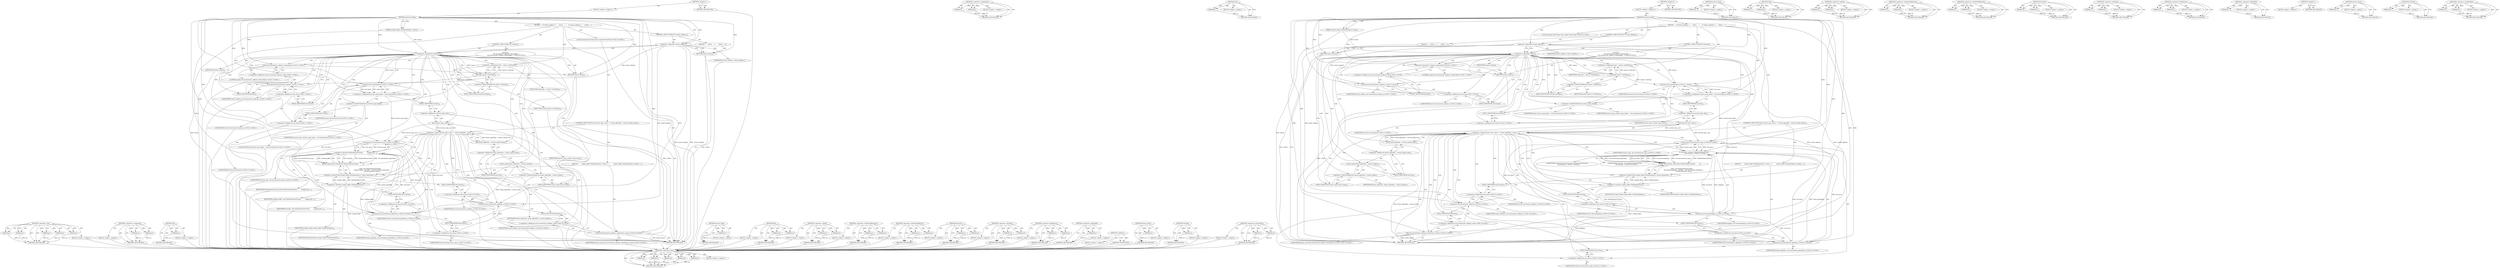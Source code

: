 digraph "&lt;operator&gt;.greaterThan" {
vulnerable_180 [label=<(METHOD,&lt;operator&gt;.new)>];
vulnerable_181 [label=<(PARAM,p1)>];
vulnerable_182 [label=<(PARAM,p2)>];
vulnerable_183 [label=<(PARAM,p3)>];
vulnerable_184 [label=<(PARAM,p4)>];
vulnerable_185 [label=<(PARAM,p5)>];
vulnerable_186 [label=<(BLOCK,&lt;empty&gt;,&lt;empty&gt;)>];
vulnerable_187 [label=<(METHOD_RETURN,ANY)>];
vulnerable_134 [label=<(METHOD,&lt;operator&gt;.assignment)>];
vulnerable_135 [label=<(PARAM,p1)>];
vulnerable_136 [label=<(PARAM,p2)>];
vulnerable_137 [label=<(BLOCK,&lt;empty&gt;,&lt;empty&gt;)>];
vulnerable_138 [label=<(METHOD_RETURN,ANY)>];
vulnerable_158 [label=<(METHOD,size)>];
vulnerable_159 [label=<(PARAM,p1)>];
vulnerable_160 [label=<(BLOCK,&lt;empty&gt;,&lt;empty&gt;)>];
vulnerable_161 [label=<(METHOD_RETURN,ANY)>];
vulnerable_6 [label=<(METHOD,&lt;global&gt;)<SUB>1</SUB>>];
vulnerable_7 [label=<(BLOCK,&lt;empty&gt;,&lt;empty&gt;)<SUB>1</SUB>>];
vulnerable_8 [label=<(METHOD,SensorCreated)<SUB>1</SUB>>];
vulnerable_9 [label=<(PARAM,scoped_refptr&lt;PlatformSensor&gt; sensor)<SUB>1</SUB>>];
vulnerable_10 [label=<(BLOCK,{
    if (!result_callback_) {
      return;
  ...,{
    if (!result_callback_) {
      return;
  ...)<SUB>1</SUB>>];
vulnerable_11 [label=<(CONTROL_STRUCTURE,IF,if (!result_callback_))<SUB>2</SUB>>];
vulnerable_12 [label=<(&lt;operator&gt;.logicalNot,!result_callback_)<SUB>2</SUB>>];
vulnerable_13 [label=<(IDENTIFIER,result_callback_,!result_callback_)<SUB>2</SUB>>];
vulnerable_14 [label=<(BLOCK,{
      return;
    },{
      return;
    })<SUB>2</SUB>>];
vulnerable_15 [label=<(RETURN,return;,return;)<SUB>3</SUB>>];
vulnerable_16 [label=<(CONTROL_STRUCTURE,IF,if (!sensor))<SUB>6</SUB>>];
vulnerable_17 [label=<(&lt;operator&gt;.logicalNot,!sensor)<SUB>6</SUB>>];
vulnerable_18 [label=<(IDENTIFIER,sensor,!sensor)<SUB>6</SUB>>];
vulnerable_19 [label="<(BLOCK,{
      std::move(result_callback_).Run(nullptr...,{
      std::move(result_callback_).Run(nullptr...)<SUB>6</SUB>>"];
vulnerable_20 [label="<(Run,std::move(result_callback_).Run(nullptr))<SUB>7</SUB>>"];
vulnerable_21 [label="<(&lt;operator&gt;.fieldAccess,std::move(result_callback_).Run)<SUB>7</SUB>>"];
vulnerable_22 [label="<(std.move,std::move(result_callback_))<SUB>7</SUB>>"];
vulnerable_23 [label="<(&lt;operator&gt;.fieldAccess,std::move)<SUB>7</SUB>>"];
vulnerable_24 [label="<(IDENTIFIER,std,std::move(result_callback_))<SUB>7</SUB>>"];
vulnerable_25 [label=<(FIELD_IDENTIFIER,move,move)<SUB>7</SUB>>];
vulnerable_26 [label="<(IDENTIFIER,result_callback_,std::move(result_callback_))<SUB>7</SUB>>"];
vulnerable_27 [label=<(FIELD_IDENTIFIER,Run,Run)<SUB>7</SUB>>];
vulnerable_28 [label="<(LITERAL,nullptr,std::move(result_callback_).Run(nullptr))<SUB>7</SUB>>"];
vulnerable_29 [label=<(RETURN,return;,return;)<SUB>8</SUB>>];
vulnerable_30 [label="<(LOCAL,mojom.SensorType type: mojom.SensorType)<SUB>10</SUB>>"];
vulnerable_31 [label=<(&lt;operator&gt;.assignment,type = sensor-&gt;GetType())<SUB>10</SUB>>];
vulnerable_32 [label=<(IDENTIFIER,type,type = sensor-&gt;GetType())<SUB>10</SUB>>];
vulnerable_33 [label=<(GetType,sensor-&gt;GetType())<SUB>10</SUB>>];
vulnerable_34 [label=<(&lt;operator&gt;.indirectFieldAccess,sensor-&gt;GetType)<SUB>10</SUB>>];
vulnerable_35 [label=<(IDENTIFIER,sensor,sensor-&gt;GetType())<SUB>10</SUB>>];
vulnerable_36 [label=<(FIELD_IDENTIFIER,GetType,GetType)<SUB>10</SUB>>];
vulnerable_37 [label="<(&lt;operator&gt;.assignment,sources_map_[type] = std::move(sensor))<SUB>11</SUB>>"];
vulnerable_38 [label=<(&lt;operator&gt;.indirectIndexAccess,sources_map_[type])<SUB>11</SUB>>];
vulnerable_39 [label="<(IDENTIFIER,sources_map_,sources_map_[type] = std::move(sensor))<SUB>11</SUB>>"];
vulnerable_40 [label="<(IDENTIFIER,type,sources_map_[type] = std::move(sensor))<SUB>11</SUB>>"];
vulnerable_41 [label="<(std.move,std::move(sensor))<SUB>11</SUB>>"];
vulnerable_42 [label="<(&lt;operator&gt;.fieldAccess,std::move)<SUB>11</SUB>>"];
vulnerable_43 [label="<(IDENTIFIER,std,std::move(sensor))<SUB>11</SUB>>"];
vulnerable_44 [label=<(FIELD_IDENTIFIER,move,move)<SUB>11</SUB>>];
vulnerable_45 [label="<(IDENTIFIER,sensor,std::move(sensor))<SUB>11</SUB>>"];
vulnerable_46 [label=<(CONTROL_STRUCTURE,IF,if (sources_map_.size() == fusion_algorithm_-&gt;source_types().size()))<SUB>12</SUB>>];
vulnerable_47 [label=<(&lt;operator&gt;.equals,sources_map_.size() == fusion_algorithm_-&gt;sourc...)<SUB>12</SUB>>];
vulnerable_48 [label=<(size,sources_map_.size())<SUB>12</SUB>>];
vulnerable_49 [label=<(&lt;operator&gt;.fieldAccess,sources_map_.size)<SUB>12</SUB>>];
vulnerable_50 [label=<(IDENTIFIER,sources_map_,sources_map_.size())<SUB>12</SUB>>];
vulnerable_51 [label=<(FIELD_IDENTIFIER,size,size)<SUB>12</SUB>>];
vulnerable_52 [label=<(size,fusion_algorithm_-&gt;source_types().size())<SUB>12</SUB>>];
vulnerable_53 [label=<(&lt;operator&gt;.fieldAccess,fusion_algorithm_-&gt;source_types().size)<SUB>12</SUB>>];
vulnerable_54 [label=<(source_types,fusion_algorithm_-&gt;source_types())<SUB>12</SUB>>];
vulnerable_55 [label=<(&lt;operator&gt;.indirectFieldAccess,fusion_algorithm_-&gt;source_types)<SUB>12</SUB>>];
vulnerable_56 [label=<(IDENTIFIER,fusion_algorithm_,fusion_algorithm_-&gt;source_types())<SUB>12</SUB>>];
vulnerable_57 [label=<(FIELD_IDENTIFIER,source_types,source_types)<SUB>12</SUB>>];
vulnerable_58 [label=<(FIELD_IDENTIFIER,size,size)<SUB>12</SUB>>];
vulnerable_59 [label=<(BLOCK,{
       scoped_refptr&lt;PlatformSensor&gt; fusion_s...,{
       scoped_refptr&lt;PlatformSensor&gt; fusion_s...)<SUB>12</SUB>>];
vulnerable_60 [label=<(&lt;operator&gt;.greaterThan,scoped_refptr&lt;PlatformSensor&gt; fusion_sensor(new...)<SUB>13</SUB>>];
vulnerable_61 [label=<(&lt;operator&gt;.lessThan,scoped_refptr&lt;PlatformSensor)<SUB>13</SUB>>];
vulnerable_62 [label=<(IDENTIFIER,scoped_refptr,scoped_refptr&lt;PlatformSensor)<SUB>13</SUB>>];
vulnerable_63 [label=<(IDENTIFIER,PlatformSensor,scoped_refptr&lt;PlatformSensor)<SUB>13</SUB>>];
vulnerable_64 [label=<(fusion_sensor,fusion_sensor(new PlatformSensorFusion(
       ...)<SUB>13</SUB>>];
vulnerable_65 [label="<(&lt;operator&gt;.new,new PlatformSensorFusion(
          std::move(m...)<SUB>13</SUB>>"];
vulnerable_66 [label="<(IDENTIFIER,PlatformSensorFusion,new PlatformSensorFusion(
          std::move(m...)<SUB>13</SUB>>"];
vulnerable_67 [label="<(std.move,std::move(mapping_))<SUB>14</SUB>>"];
vulnerable_68 [label="<(&lt;operator&gt;.fieldAccess,std::move)<SUB>14</SUB>>"];
vulnerable_69 [label="<(IDENTIFIER,std,std::move(mapping_))<SUB>14</SUB>>"];
vulnerable_70 [label=<(FIELD_IDENTIFIER,move,move)<SUB>14</SUB>>];
vulnerable_71 [label="<(IDENTIFIER,mapping_,std::move(mapping_))<SUB>14</SUB>>"];
vulnerable_72 [label="<(IDENTIFIER,provider_,new PlatformSensorFusion(
          std::move(m...)<SUB>14</SUB>>"];
vulnerable_73 [label="<(std.move,std::move(fusion_algorithm_))<SUB>14</SUB>>"];
vulnerable_74 [label="<(&lt;operator&gt;.fieldAccess,std::move)<SUB>14</SUB>>"];
vulnerable_75 [label="<(IDENTIFIER,std,std::move(fusion_algorithm_))<SUB>14</SUB>>"];
vulnerable_76 [label=<(FIELD_IDENTIFIER,move,move)<SUB>14</SUB>>];
vulnerable_77 [label="<(IDENTIFIER,fusion_algorithm_,std::move(fusion_algorithm_))<SUB>14</SUB>>"];
vulnerable_78 [label="<(std.move,std::move(sources_map_))<SUB>15</SUB>>"];
vulnerable_79 [label="<(&lt;operator&gt;.fieldAccess,std::move)<SUB>15</SUB>>"];
vulnerable_80 [label="<(IDENTIFIER,std,std::move(sources_map_))<SUB>15</SUB>>"];
vulnerable_81 [label=<(FIELD_IDENTIFIER,move,move)<SUB>15</SUB>>];
vulnerable_82 [label="<(IDENTIFIER,sources_map_,std::move(sources_map_))<SUB>15</SUB>>"];
vulnerable_83 [label="<(Run,std::move(result_callback_).Run(fusion_sensor))<SUB>16</SUB>>"];
vulnerable_84 [label="<(&lt;operator&gt;.fieldAccess,std::move(result_callback_).Run)<SUB>16</SUB>>"];
vulnerable_85 [label="<(std.move,std::move(result_callback_))<SUB>16</SUB>>"];
vulnerable_86 [label="<(&lt;operator&gt;.fieldAccess,std::move)<SUB>16</SUB>>"];
vulnerable_87 [label="<(IDENTIFIER,std,std::move(result_callback_))<SUB>16</SUB>>"];
vulnerable_88 [label=<(FIELD_IDENTIFIER,move,move)<SUB>16</SUB>>];
vulnerable_89 [label="<(IDENTIFIER,result_callback_,std::move(result_callback_))<SUB>16</SUB>>"];
vulnerable_90 [label=<(FIELD_IDENTIFIER,Run,Run)<SUB>16</SUB>>];
vulnerable_91 [label="<(IDENTIFIER,fusion_sensor,std::move(result_callback_).Run(fusion_sensor))<SUB>16</SUB>>"];
vulnerable_92 [label=<(METHOD_RETURN,void)<SUB>1</SUB>>];
vulnerable_94 [label=<(METHOD_RETURN,ANY)<SUB>1</SUB>>];
vulnerable_162 [label=<(METHOD,source_types)>];
vulnerable_163 [label=<(PARAM,p1)>];
vulnerable_164 [label=<(BLOCK,&lt;empty&gt;,&lt;empty&gt;)>];
vulnerable_165 [label=<(METHOD_RETURN,ANY)>];
vulnerable_119 [label=<(METHOD,Run)>];
vulnerable_120 [label=<(PARAM,p1)>];
vulnerable_121 [label=<(PARAM,p2)>];
vulnerable_122 [label=<(BLOCK,&lt;empty&gt;,&lt;empty&gt;)>];
vulnerable_123 [label=<(METHOD_RETURN,ANY)>];
vulnerable_153 [label=<(METHOD,&lt;operator&gt;.equals)>];
vulnerable_154 [label=<(PARAM,p1)>];
vulnerable_155 [label=<(PARAM,p2)>];
vulnerable_156 [label=<(BLOCK,&lt;empty&gt;,&lt;empty&gt;)>];
vulnerable_157 [label=<(METHOD_RETURN,ANY)>];
vulnerable_148 [label=<(METHOD,&lt;operator&gt;.indirectIndexAccess)>];
vulnerable_149 [label=<(PARAM,p1)>];
vulnerable_150 [label=<(PARAM,p2)>];
vulnerable_151 [label=<(BLOCK,&lt;empty&gt;,&lt;empty&gt;)>];
vulnerable_152 [label=<(METHOD_RETURN,ANY)>];
vulnerable_143 [label=<(METHOD,&lt;operator&gt;.indirectFieldAccess)>];
vulnerable_144 [label=<(PARAM,p1)>];
vulnerable_145 [label=<(PARAM,p2)>];
vulnerable_146 [label=<(BLOCK,&lt;empty&gt;,&lt;empty&gt;)>];
vulnerable_147 [label=<(METHOD_RETURN,ANY)>];
vulnerable_129 [label=<(METHOD,std.move)>];
vulnerable_130 [label=<(PARAM,p1)>];
vulnerable_131 [label=<(PARAM,p2)>];
vulnerable_132 [label=<(BLOCK,&lt;empty&gt;,&lt;empty&gt;)>];
vulnerable_133 [label=<(METHOD_RETURN,ANY)>];
vulnerable_171 [label=<(METHOD,&lt;operator&gt;.lessThan)>];
vulnerable_172 [label=<(PARAM,p1)>];
vulnerable_173 [label=<(PARAM,p2)>];
vulnerable_174 [label=<(BLOCK,&lt;empty&gt;,&lt;empty&gt;)>];
vulnerable_175 [label=<(METHOD_RETURN,ANY)>];
vulnerable_124 [label=<(METHOD,&lt;operator&gt;.fieldAccess)>];
vulnerable_125 [label=<(PARAM,p1)>];
vulnerable_126 [label=<(PARAM,p2)>];
vulnerable_127 [label=<(BLOCK,&lt;empty&gt;,&lt;empty&gt;)>];
vulnerable_128 [label=<(METHOD_RETURN,ANY)>];
vulnerable_115 [label=<(METHOD,&lt;operator&gt;.logicalNot)>];
vulnerable_116 [label=<(PARAM,p1)>];
vulnerable_117 [label=<(BLOCK,&lt;empty&gt;,&lt;empty&gt;)>];
vulnerable_118 [label=<(METHOD_RETURN,ANY)>];
vulnerable_109 [label=<(METHOD,&lt;global&gt;)<SUB>1</SUB>>];
vulnerable_110 [label=<(BLOCK,&lt;empty&gt;,&lt;empty&gt;)>];
vulnerable_111 [label=<(METHOD_RETURN,ANY)>];
vulnerable_176 [label=<(METHOD,fusion_sensor)>];
vulnerable_177 [label=<(PARAM,p1)>];
vulnerable_178 [label=<(BLOCK,&lt;empty&gt;,&lt;empty&gt;)>];
vulnerable_179 [label=<(METHOD_RETURN,ANY)>];
vulnerable_139 [label=<(METHOD,GetType)>];
vulnerable_140 [label=<(PARAM,p1)>];
vulnerable_141 [label=<(BLOCK,&lt;empty&gt;,&lt;empty&gt;)>];
vulnerable_142 [label=<(METHOD_RETURN,ANY)>];
vulnerable_166 [label=<(METHOD,&lt;operator&gt;.greaterThan)>];
vulnerable_167 [label=<(PARAM,p1)>];
vulnerable_168 [label=<(PARAM,p2)>];
vulnerable_169 [label=<(BLOCK,&lt;empty&gt;,&lt;empty&gt;)>];
vulnerable_170 [label=<(METHOD_RETURN,ANY)>];
fixed_176 [label=<(METHOD,&lt;operator&gt;.new)>];
fixed_177 [label=<(PARAM,p1)>];
fixed_178 [label=<(PARAM,p2)>];
fixed_179 [label=<(PARAM,p3)>];
fixed_180 [label=<(PARAM,p4)>];
fixed_181 [label=<(PARAM,p5)>];
fixed_182 [label=<(BLOCK,&lt;empty&gt;,&lt;empty&gt;)>];
fixed_183 [label=<(METHOD_RETURN,ANY)>];
fixed_130 [label=<(METHOD,&lt;operator&gt;.assignment)>];
fixed_131 [label=<(PARAM,p1)>];
fixed_132 [label=<(PARAM,p2)>];
fixed_133 [label=<(BLOCK,&lt;empty&gt;,&lt;empty&gt;)>];
fixed_134 [label=<(METHOD_RETURN,ANY)>];
fixed_154 [label=<(METHOD,size)>];
fixed_155 [label=<(PARAM,p1)>];
fixed_156 [label=<(BLOCK,&lt;empty&gt;,&lt;empty&gt;)>];
fixed_157 [label=<(METHOD_RETURN,ANY)>];
fixed_6 [label=<(METHOD,&lt;global&gt;)<SUB>1</SUB>>];
fixed_7 [label=<(BLOCK,&lt;empty&gt;,&lt;empty&gt;)<SUB>1</SUB>>];
fixed_8 [label=<(METHOD,SensorCreated)<SUB>1</SUB>>];
fixed_9 [label=<(PARAM,scoped_refptr&lt;PlatformSensor&gt; sensor)<SUB>1</SUB>>];
fixed_10 [label=<(BLOCK,{
    if (!result_callback_) {
      return;
  ...,{
    if (!result_callback_) {
      return;
  ...)<SUB>1</SUB>>];
fixed_11 [label=<(CONTROL_STRUCTURE,IF,if (!result_callback_))<SUB>2</SUB>>];
fixed_12 [label=<(&lt;operator&gt;.logicalNot,!result_callback_)<SUB>2</SUB>>];
fixed_13 [label=<(IDENTIFIER,result_callback_,!result_callback_)<SUB>2</SUB>>];
fixed_14 [label=<(BLOCK,{
      return;
    },{
      return;
    })<SUB>2</SUB>>];
fixed_15 [label=<(RETURN,return;,return;)<SUB>3</SUB>>];
fixed_16 [label=<(CONTROL_STRUCTURE,IF,if (!sensor))<SUB>6</SUB>>];
fixed_17 [label=<(&lt;operator&gt;.logicalNot,!sensor)<SUB>6</SUB>>];
fixed_18 [label=<(IDENTIFIER,sensor,!sensor)<SUB>6</SUB>>];
fixed_19 [label="<(BLOCK,{
      std::move(result_callback_).Run(nullptr...,{
      std::move(result_callback_).Run(nullptr...)<SUB>6</SUB>>"];
fixed_20 [label="<(Run,std::move(result_callback_).Run(nullptr))<SUB>7</SUB>>"];
fixed_21 [label="<(&lt;operator&gt;.fieldAccess,std::move(result_callback_).Run)<SUB>7</SUB>>"];
fixed_22 [label="<(std.move,std::move(result_callback_))<SUB>7</SUB>>"];
fixed_23 [label="<(&lt;operator&gt;.fieldAccess,std::move)<SUB>7</SUB>>"];
fixed_24 [label="<(IDENTIFIER,std,std::move(result_callback_))<SUB>7</SUB>>"];
fixed_25 [label=<(FIELD_IDENTIFIER,move,move)<SUB>7</SUB>>];
fixed_26 [label="<(IDENTIFIER,result_callback_,std::move(result_callback_))<SUB>7</SUB>>"];
fixed_27 [label=<(FIELD_IDENTIFIER,Run,Run)<SUB>7</SUB>>];
fixed_28 [label="<(LITERAL,nullptr,std::move(result_callback_).Run(nullptr))<SUB>7</SUB>>"];
fixed_29 [label=<(RETURN,return;,return;)<SUB>8</SUB>>];
fixed_30 [label="<(LOCAL,mojom.SensorType type: mojom.SensorType)<SUB>10</SUB>>"];
fixed_31 [label=<(&lt;operator&gt;.assignment,type = sensor-&gt;GetType())<SUB>10</SUB>>];
fixed_32 [label=<(IDENTIFIER,type,type = sensor-&gt;GetType())<SUB>10</SUB>>];
fixed_33 [label=<(GetType,sensor-&gt;GetType())<SUB>10</SUB>>];
fixed_34 [label=<(&lt;operator&gt;.indirectFieldAccess,sensor-&gt;GetType)<SUB>10</SUB>>];
fixed_35 [label=<(IDENTIFIER,sensor,sensor-&gt;GetType())<SUB>10</SUB>>];
fixed_36 [label=<(FIELD_IDENTIFIER,GetType,GetType)<SUB>10</SUB>>];
fixed_37 [label="<(&lt;operator&gt;.assignment,sources_map_[type] = std::move(sensor))<SUB>11</SUB>>"];
fixed_38 [label=<(&lt;operator&gt;.indirectIndexAccess,sources_map_[type])<SUB>11</SUB>>];
fixed_39 [label="<(IDENTIFIER,sources_map_,sources_map_[type] = std::move(sensor))<SUB>11</SUB>>"];
fixed_40 [label="<(IDENTIFIER,type,sources_map_[type] = std::move(sensor))<SUB>11</SUB>>"];
fixed_41 [label="<(std.move,std::move(sensor))<SUB>11</SUB>>"];
fixed_42 [label="<(&lt;operator&gt;.fieldAccess,std::move)<SUB>11</SUB>>"];
fixed_43 [label="<(IDENTIFIER,std,std::move(sensor))<SUB>11</SUB>>"];
fixed_44 [label=<(FIELD_IDENTIFIER,move,move)<SUB>11</SUB>>];
fixed_45 [label="<(IDENTIFIER,sensor,std::move(sensor))<SUB>11</SUB>>"];
fixed_46 [label=<(CONTROL_STRUCTURE,IF,if (sources_map_.size() == fusion_algorithm_-&gt;source_types().size()))<SUB>12</SUB>>];
fixed_47 [label=<(&lt;operator&gt;.equals,sources_map_.size() == fusion_algorithm_-&gt;sourc...)<SUB>12</SUB>>];
fixed_48 [label=<(size,sources_map_.size())<SUB>12</SUB>>];
fixed_49 [label=<(&lt;operator&gt;.fieldAccess,sources_map_.size)<SUB>12</SUB>>];
fixed_50 [label=<(IDENTIFIER,sources_map_,sources_map_.size())<SUB>12</SUB>>];
fixed_51 [label=<(FIELD_IDENTIFIER,size,size)<SUB>12</SUB>>];
fixed_52 [label=<(size,fusion_algorithm_-&gt;source_types().size())<SUB>12</SUB>>];
fixed_53 [label=<(&lt;operator&gt;.fieldAccess,fusion_algorithm_-&gt;source_types().size)<SUB>12</SUB>>];
fixed_54 [label=<(source_types,fusion_algorithm_-&gt;source_types())<SUB>12</SUB>>];
fixed_55 [label=<(&lt;operator&gt;.indirectFieldAccess,fusion_algorithm_-&gt;source_types)<SUB>12</SUB>>];
fixed_56 [label=<(IDENTIFIER,fusion_algorithm_,fusion_algorithm_-&gt;source_types())<SUB>12</SUB>>];
fixed_57 [label=<(FIELD_IDENTIFIER,source_types,source_types)<SUB>12</SUB>>];
fixed_58 [label=<(FIELD_IDENTIFIER,size,size)<SUB>12</SUB>>];
fixed_59 [label=<(BLOCK,{
       scoped_refptr&lt;PlatformSensor&gt; fusion_s...,{
       scoped_refptr&lt;PlatformSensor&gt; fusion_s...)<SUB>12</SUB>>];
fixed_60 [label=<(&lt;operator&gt;.greaterThan,scoped_refptr&lt;PlatformSensor&gt; fusion_sensor(new...)<SUB>13</SUB>>];
fixed_61 [label=<(&lt;operator&gt;.lessThan,scoped_refptr&lt;PlatformSensor)<SUB>13</SUB>>];
fixed_62 [label=<(IDENTIFIER,scoped_refptr,scoped_refptr&lt;PlatformSensor)<SUB>13</SUB>>];
fixed_63 [label=<(IDENTIFIER,PlatformSensor,scoped_refptr&lt;PlatformSensor)<SUB>13</SUB>>];
fixed_64 [label=<(fusion_sensor,fusion_sensor(new PlatformSensorFusion(
       ...)<SUB>13</SUB>>];
fixed_65 [label=<(&lt;operator&gt;.new,new PlatformSensorFusion(
          reading_buf...)<SUB>13</SUB>>];
fixed_66 [label=<(IDENTIFIER,PlatformSensorFusion,new PlatformSensorFusion(
          reading_buf...)<SUB>13</SUB>>];
fixed_67 [label=<(IDENTIFIER,reading_buffer_,new PlatformSensorFusion(
          reading_buf...)<SUB>14</SUB>>];
fixed_68 [label=<(IDENTIFIER,provider_,new PlatformSensorFusion(
          reading_buf...)<SUB>14</SUB>>];
fixed_69 [label="<(std.move,std::move(fusion_algorithm_))<SUB>14</SUB>>"];
fixed_70 [label="<(&lt;operator&gt;.fieldAccess,std::move)<SUB>14</SUB>>"];
fixed_71 [label="<(IDENTIFIER,std,std::move(fusion_algorithm_))<SUB>14</SUB>>"];
fixed_72 [label=<(FIELD_IDENTIFIER,move,move)<SUB>14</SUB>>];
fixed_73 [label="<(IDENTIFIER,fusion_algorithm_,std::move(fusion_algorithm_))<SUB>14</SUB>>"];
fixed_74 [label="<(std.move,std::move(sources_map_))<SUB>15</SUB>>"];
fixed_75 [label="<(&lt;operator&gt;.fieldAccess,std::move)<SUB>15</SUB>>"];
fixed_76 [label="<(IDENTIFIER,std,std::move(sources_map_))<SUB>15</SUB>>"];
fixed_77 [label=<(FIELD_IDENTIFIER,move,move)<SUB>15</SUB>>];
fixed_78 [label="<(IDENTIFIER,sources_map_,std::move(sources_map_))<SUB>15</SUB>>"];
fixed_79 [label="<(Run,std::move(result_callback_).Run(fusion_sensor))<SUB>16</SUB>>"];
fixed_80 [label="<(&lt;operator&gt;.fieldAccess,std::move(result_callback_).Run)<SUB>16</SUB>>"];
fixed_81 [label="<(std.move,std::move(result_callback_))<SUB>16</SUB>>"];
fixed_82 [label="<(&lt;operator&gt;.fieldAccess,std::move)<SUB>16</SUB>>"];
fixed_83 [label="<(IDENTIFIER,std,std::move(result_callback_))<SUB>16</SUB>>"];
fixed_84 [label=<(FIELD_IDENTIFIER,move,move)<SUB>16</SUB>>];
fixed_85 [label="<(IDENTIFIER,result_callback_,std::move(result_callback_))<SUB>16</SUB>>"];
fixed_86 [label=<(FIELD_IDENTIFIER,Run,Run)<SUB>16</SUB>>];
fixed_87 [label="<(IDENTIFIER,fusion_sensor,std::move(result_callback_).Run(fusion_sensor))<SUB>16</SUB>>"];
fixed_88 [label=<(METHOD_RETURN,void)<SUB>1</SUB>>];
fixed_90 [label=<(METHOD_RETURN,ANY)<SUB>1</SUB>>];
fixed_158 [label=<(METHOD,source_types)>];
fixed_159 [label=<(PARAM,p1)>];
fixed_160 [label=<(BLOCK,&lt;empty&gt;,&lt;empty&gt;)>];
fixed_161 [label=<(METHOD_RETURN,ANY)>];
fixed_115 [label=<(METHOD,Run)>];
fixed_116 [label=<(PARAM,p1)>];
fixed_117 [label=<(PARAM,p2)>];
fixed_118 [label=<(BLOCK,&lt;empty&gt;,&lt;empty&gt;)>];
fixed_119 [label=<(METHOD_RETURN,ANY)>];
fixed_149 [label=<(METHOD,&lt;operator&gt;.equals)>];
fixed_150 [label=<(PARAM,p1)>];
fixed_151 [label=<(PARAM,p2)>];
fixed_152 [label=<(BLOCK,&lt;empty&gt;,&lt;empty&gt;)>];
fixed_153 [label=<(METHOD_RETURN,ANY)>];
fixed_144 [label=<(METHOD,&lt;operator&gt;.indirectIndexAccess)>];
fixed_145 [label=<(PARAM,p1)>];
fixed_146 [label=<(PARAM,p2)>];
fixed_147 [label=<(BLOCK,&lt;empty&gt;,&lt;empty&gt;)>];
fixed_148 [label=<(METHOD_RETURN,ANY)>];
fixed_139 [label=<(METHOD,&lt;operator&gt;.indirectFieldAccess)>];
fixed_140 [label=<(PARAM,p1)>];
fixed_141 [label=<(PARAM,p2)>];
fixed_142 [label=<(BLOCK,&lt;empty&gt;,&lt;empty&gt;)>];
fixed_143 [label=<(METHOD_RETURN,ANY)>];
fixed_125 [label=<(METHOD,std.move)>];
fixed_126 [label=<(PARAM,p1)>];
fixed_127 [label=<(PARAM,p2)>];
fixed_128 [label=<(BLOCK,&lt;empty&gt;,&lt;empty&gt;)>];
fixed_129 [label=<(METHOD_RETURN,ANY)>];
fixed_167 [label=<(METHOD,&lt;operator&gt;.lessThan)>];
fixed_168 [label=<(PARAM,p1)>];
fixed_169 [label=<(PARAM,p2)>];
fixed_170 [label=<(BLOCK,&lt;empty&gt;,&lt;empty&gt;)>];
fixed_171 [label=<(METHOD_RETURN,ANY)>];
fixed_120 [label=<(METHOD,&lt;operator&gt;.fieldAccess)>];
fixed_121 [label=<(PARAM,p1)>];
fixed_122 [label=<(PARAM,p2)>];
fixed_123 [label=<(BLOCK,&lt;empty&gt;,&lt;empty&gt;)>];
fixed_124 [label=<(METHOD_RETURN,ANY)>];
fixed_111 [label=<(METHOD,&lt;operator&gt;.logicalNot)>];
fixed_112 [label=<(PARAM,p1)>];
fixed_113 [label=<(BLOCK,&lt;empty&gt;,&lt;empty&gt;)>];
fixed_114 [label=<(METHOD_RETURN,ANY)>];
fixed_105 [label=<(METHOD,&lt;global&gt;)<SUB>1</SUB>>];
fixed_106 [label=<(BLOCK,&lt;empty&gt;,&lt;empty&gt;)>];
fixed_107 [label=<(METHOD_RETURN,ANY)>];
fixed_172 [label=<(METHOD,fusion_sensor)>];
fixed_173 [label=<(PARAM,p1)>];
fixed_174 [label=<(BLOCK,&lt;empty&gt;,&lt;empty&gt;)>];
fixed_175 [label=<(METHOD_RETURN,ANY)>];
fixed_135 [label=<(METHOD,GetType)>];
fixed_136 [label=<(PARAM,p1)>];
fixed_137 [label=<(BLOCK,&lt;empty&gt;,&lt;empty&gt;)>];
fixed_138 [label=<(METHOD_RETURN,ANY)>];
fixed_162 [label=<(METHOD,&lt;operator&gt;.greaterThan)>];
fixed_163 [label=<(PARAM,p1)>];
fixed_164 [label=<(PARAM,p2)>];
fixed_165 [label=<(BLOCK,&lt;empty&gt;,&lt;empty&gt;)>];
fixed_166 [label=<(METHOD_RETURN,ANY)>];
vulnerable_180 -> vulnerable_181  [key=0, label="AST: "];
vulnerable_180 -> vulnerable_181  [key=1, label="DDG: "];
vulnerable_180 -> vulnerable_186  [key=0, label="AST: "];
vulnerable_180 -> vulnerable_182  [key=0, label="AST: "];
vulnerable_180 -> vulnerable_182  [key=1, label="DDG: "];
vulnerable_180 -> vulnerable_187  [key=0, label="AST: "];
vulnerable_180 -> vulnerable_187  [key=1, label="CFG: "];
vulnerable_180 -> vulnerable_183  [key=0, label="AST: "];
vulnerable_180 -> vulnerable_183  [key=1, label="DDG: "];
vulnerable_180 -> vulnerable_184  [key=0, label="AST: "];
vulnerable_180 -> vulnerable_184  [key=1, label="DDG: "];
vulnerable_180 -> vulnerable_185  [key=0, label="AST: "];
vulnerable_180 -> vulnerable_185  [key=1, label="DDG: "];
vulnerable_181 -> vulnerable_187  [key=0, label="DDG: p1"];
vulnerable_182 -> vulnerable_187  [key=0, label="DDG: p2"];
vulnerable_183 -> vulnerable_187  [key=0, label="DDG: p3"];
vulnerable_184 -> vulnerable_187  [key=0, label="DDG: p4"];
vulnerable_185 -> vulnerable_187  [key=0, label="DDG: p5"];
vulnerable_134 -> vulnerable_135  [key=0, label="AST: "];
vulnerable_134 -> vulnerable_135  [key=1, label="DDG: "];
vulnerable_134 -> vulnerable_137  [key=0, label="AST: "];
vulnerable_134 -> vulnerable_136  [key=0, label="AST: "];
vulnerable_134 -> vulnerable_136  [key=1, label="DDG: "];
vulnerable_134 -> vulnerable_138  [key=0, label="AST: "];
vulnerable_134 -> vulnerable_138  [key=1, label="CFG: "];
vulnerable_135 -> vulnerable_138  [key=0, label="DDG: p1"];
vulnerable_136 -> vulnerable_138  [key=0, label="DDG: p2"];
vulnerable_158 -> vulnerable_159  [key=0, label="AST: "];
vulnerable_158 -> vulnerable_159  [key=1, label="DDG: "];
vulnerable_158 -> vulnerable_160  [key=0, label="AST: "];
vulnerable_158 -> vulnerable_161  [key=0, label="AST: "];
vulnerable_158 -> vulnerable_161  [key=1, label="CFG: "];
vulnerable_159 -> vulnerable_161  [key=0, label="DDG: p1"];
vulnerable_6 -> vulnerable_7  [key=0, label="AST: "];
vulnerable_6 -> vulnerable_94  [key=0, label="AST: "];
vulnerable_6 -> vulnerable_94  [key=1, label="CFG: "];
vulnerable_7 -> vulnerable_8  [key=0, label="AST: "];
vulnerable_8 -> vulnerable_9  [key=0, label="AST: "];
vulnerable_8 -> vulnerable_9  [key=1, label="DDG: "];
vulnerable_8 -> vulnerable_10  [key=0, label="AST: "];
vulnerable_8 -> vulnerable_92  [key=0, label="AST: "];
vulnerable_8 -> vulnerable_12  [key=0, label="CFG: "];
vulnerable_8 -> vulnerable_12  [key=1, label="DDG: "];
vulnerable_8 -> vulnerable_15  [key=0, label="DDG: "];
vulnerable_8 -> vulnerable_17  [key=0, label="DDG: "];
vulnerable_8 -> vulnerable_29  [key=0, label="DDG: "];
vulnerable_8 -> vulnerable_41  [key=0, label="DDG: "];
vulnerable_8 -> vulnerable_20  [key=0, label="DDG: "];
vulnerable_8 -> vulnerable_83  [key=0, label="DDG: "];
vulnerable_8 -> vulnerable_61  [key=0, label="DDG: "];
vulnerable_8 -> vulnerable_22  [key=0, label="DDG: "];
vulnerable_8 -> vulnerable_65  [key=0, label="DDG: "];
vulnerable_8 -> vulnerable_85  [key=0, label="DDG: "];
vulnerable_8 -> vulnerable_67  [key=0, label="DDG: "];
vulnerable_8 -> vulnerable_73  [key=0, label="DDG: "];
vulnerable_8 -> vulnerable_78  [key=0, label="DDG: "];
vulnerable_9 -> vulnerable_92  [key=0, label="DDG: sensor"];
vulnerable_9 -> vulnerable_17  [key=0, label="DDG: sensor"];
vulnerable_10 -> vulnerable_11  [key=0, label="AST: "];
vulnerable_10 -> vulnerable_16  [key=0, label="AST: "];
vulnerable_10 -> vulnerable_30  [key=0, label="AST: "];
vulnerable_10 -> vulnerable_31  [key=0, label="AST: "];
vulnerable_10 -> vulnerable_37  [key=0, label="AST: "];
vulnerable_10 -> vulnerable_46  [key=0, label="AST: "];
vulnerable_11 -> vulnerable_12  [key=0, label="AST: "];
vulnerable_11 -> vulnerable_14  [key=0, label="AST: "];
vulnerable_12 -> vulnerable_13  [key=0, label="AST: "];
vulnerable_12 -> vulnerable_15  [key=0, label="CFG: "];
vulnerable_12 -> vulnerable_15  [key=1, label="CDG: "];
vulnerable_12 -> vulnerable_17  [key=0, label="CFG: "];
vulnerable_12 -> vulnerable_17  [key=1, label="CDG: "];
vulnerable_12 -> vulnerable_92  [key=0, label="DDG: result_callback_"];
vulnerable_12 -> vulnerable_92  [key=1, label="DDG: !result_callback_"];
vulnerable_12 -> vulnerable_22  [key=0, label="DDG: result_callback_"];
vulnerable_12 -> vulnerable_85  [key=0, label="DDG: result_callback_"];
vulnerable_14 -> vulnerable_15  [key=0, label="AST: "];
vulnerable_15 -> vulnerable_92  [key=0, label="CFG: "];
vulnerable_15 -> vulnerable_92  [key=1, label="DDG: &lt;RET&gt;"];
vulnerable_16 -> vulnerable_17  [key=0, label="AST: "];
vulnerable_16 -> vulnerable_19  [key=0, label="AST: "];
vulnerable_17 -> vulnerable_18  [key=0, label="AST: "];
vulnerable_17 -> vulnerable_25  [key=0, label="CFG: "];
vulnerable_17 -> vulnerable_25  [key=1, label="CDG: "];
vulnerable_17 -> vulnerable_36  [key=0, label="CFG: "];
vulnerable_17 -> vulnerable_36  [key=1, label="CDG: "];
vulnerable_17 -> vulnerable_33  [key=0, label="DDG: sensor"];
vulnerable_17 -> vulnerable_33  [key=1, label="CDG: "];
vulnerable_17 -> vulnerable_41  [key=0, label="DDG: sensor"];
vulnerable_17 -> vulnerable_41  [key=1, label="CDG: "];
vulnerable_17 -> vulnerable_47  [key=0, label="CDG: "];
vulnerable_17 -> vulnerable_34  [key=0, label="CDG: "];
vulnerable_17 -> vulnerable_21  [key=0, label="CDG: "];
vulnerable_17 -> vulnerable_48  [key=0, label="CDG: "];
vulnerable_17 -> vulnerable_49  [key=0, label="CDG: "];
vulnerable_17 -> vulnerable_42  [key=0, label="CDG: "];
vulnerable_17 -> vulnerable_51  [key=0, label="CDG: "];
vulnerable_17 -> vulnerable_57  [key=0, label="CDG: "];
vulnerable_17 -> vulnerable_52  [key=0, label="CDG: "];
vulnerable_17 -> vulnerable_37  [key=0, label="CDG: "];
vulnerable_17 -> vulnerable_20  [key=0, label="CDG: "];
vulnerable_17 -> vulnerable_38  [key=0, label="CDG: "];
vulnerable_17 -> vulnerable_22  [key=0, label="CDG: "];
vulnerable_17 -> vulnerable_27  [key=0, label="CDG: "];
vulnerable_17 -> vulnerable_29  [key=0, label="CDG: "];
vulnerable_17 -> vulnerable_44  [key=0, label="CDG: "];
vulnerable_17 -> vulnerable_54  [key=0, label="CDG: "];
vulnerable_17 -> vulnerable_58  [key=0, label="CDG: "];
vulnerable_17 -> vulnerable_23  [key=0, label="CDG: "];
vulnerable_17 -> vulnerable_53  [key=0, label="CDG: "];
vulnerable_17 -> vulnerable_55  [key=0, label="CDG: "];
vulnerable_17 -> vulnerable_31  [key=0, label="CDG: "];
vulnerable_19 -> vulnerable_20  [key=0, label="AST: "];
vulnerable_19 -> vulnerable_29  [key=0, label="AST: "];
vulnerable_20 -> vulnerable_21  [key=0, label="AST: "];
vulnerable_20 -> vulnerable_28  [key=0, label="AST: "];
vulnerable_20 -> vulnerable_29  [key=0, label="CFG: "];
vulnerable_21 -> vulnerable_22  [key=0, label="AST: "];
vulnerable_21 -> vulnerable_27  [key=0, label="AST: "];
vulnerable_21 -> vulnerable_20  [key=0, label="CFG: "];
vulnerable_22 -> vulnerable_23  [key=0, label="AST: "];
vulnerable_22 -> vulnerable_26  [key=0, label="AST: "];
vulnerable_22 -> vulnerable_27  [key=0, label="CFG: "];
vulnerable_23 -> vulnerable_24  [key=0, label="AST: "];
vulnerable_23 -> vulnerable_25  [key=0, label="AST: "];
vulnerable_23 -> vulnerable_22  [key=0, label="CFG: "];
vulnerable_25 -> vulnerable_23  [key=0, label="CFG: "];
vulnerable_27 -> vulnerable_21  [key=0, label="CFG: "];
vulnerable_29 -> vulnerable_92  [key=0, label="CFG: "];
vulnerable_29 -> vulnerable_92  [key=1, label="DDG: &lt;RET&gt;"];
vulnerable_31 -> vulnerable_32  [key=0, label="AST: "];
vulnerable_31 -> vulnerable_33  [key=0, label="AST: "];
vulnerable_31 -> vulnerable_38  [key=0, label="CFG: "];
vulnerable_33 -> vulnerable_34  [key=0, label="AST: "];
vulnerable_33 -> vulnerable_31  [key=0, label="CFG: "];
vulnerable_33 -> vulnerable_31  [key=1, label="DDG: sensor-&gt;GetType"];
vulnerable_33 -> vulnerable_41  [key=0, label="DDG: sensor-&gt;GetType"];
vulnerable_34 -> vulnerable_35  [key=0, label="AST: "];
vulnerable_34 -> vulnerable_36  [key=0, label="AST: "];
vulnerable_34 -> vulnerable_33  [key=0, label="CFG: "];
vulnerable_36 -> vulnerable_34  [key=0, label="CFG: "];
vulnerable_37 -> vulnerable_38  [key=0, label="AST: "];
vulnerable_37 -> vulnerable_41  [key=0, label="AST: "];
vulnerable_37 -> vulnerable_51  [key=0, label="CFG: "];
vulnerable_37 -> vulnerable_78  [key=0, label="DDG: sources_map_[type]"];
vulnerable_38 -> vulnerable_39  [key=0, label="AST: "];
vulnerable_38 -> vulnerable_40  [key=0, label="AST: "];
vulnerable_38 -> vulnerable_44  [key=0, label="CFG: "];
vulnerable_41 -> vulnerable_42  [key=0, label="AST: "];
vulnerable_41 -> vulnerable_45  [key=0, label="AST: "];
vulnerable_41 -> vulnerable_37  [key=0, label="CFG: "];
vulnerable_41 -> vulnerable_37  [key=1, label="DDG: std::move"];
vulnerable_41 -> vulnerable_37  [key=2, label="DDG: sensor"];
vulnerable_41 -> vulnerable_67  [key=0, label="DDG: std::move"];
vulnerable_42 -> vulnerable_43  [key=0, label="AST: "];
vulnerable_42 -> vulnerable_44  [key=0, label="AST: "];
vulnerable_42 -> vulnerable_41  [key=0, label="CFG: "];
vulnerable_44 -> vulnerable_42  [key=0, label="CFG: "];
vulnerable_46 -> vulnerable_47  [key=0, label="AST: "];
vulnerable_46 -> vulnerable_59  [key=0, label="AST: "];
vulnerable_47 -> vulnerable_48  [key=0, label="AST: "];
vulnerable_47 -> vulnerable_52  [key=0, label="AST: "];
vulnerable_47 -> vulnerable_92  [key=0, label="CFG: "];
vulnerable_47 -> vulnerable_61  [key=0, label="CFG: "];
vulnerable_47 -> vulnerable_61  [key=1, label="CDG: "];
vulnerable_47 -> vulnerable_68  [key=0, label="CDG: "];
vulnerable_47 -> vulnerable_60  [key=0, label="CDG: "];
vulnerable_47 -> vulnerable_73  [key=0, label="CDG: "];
vulnerable_47 -> vulnerable_64  [key=0, label="CDG: "];
vulnerable_47 -> vulnerable_81  [key=0, label="CDG: "];
vulnerable_47 -> vulnerable_84  [key=0, label="CDG: "];
vulnerable_47 -> vulnerable_85  [key=0, label="CDG: "];
vulnerable_47 -> vulnerable_67  [key=0, label="CDG: "];
vulnerable_47 -> vulnerable_74  [key=0, label="CDG: "];
vulnerable_47 -> vulnerable_76  [key=0, label="CDG: "];
vulnerable_47 -> vulnerable_65  [key=0, label="CDG: "];
vulnerable_47 -> vulnerable_90  [key=0, label="CDG: "];
vulnerable_47 -> vulnerable_79  [key=0, label="CDG: "];
vulnerable_47 -> vulnerable_83  [key=0, label="CDG: "];
vulnerable_47 -> vulnerable_88  [key=0, label="CDG: "];
vulnerable_47 -> vulnerable_70  [key=0, label="CDG: "];
vulnerable_47 -> vulnerable_78  [key=0, label="CDG: "];
vulnerable_47 -> vulnerable_86  [key=0, label="CDG: "];
vulnerable_48 -> vulnerable_49  [key=0, label="AST: "];
vulnerable_48 -> vulnerable_57  [key=0, label="CFG: "];
vulnerable_48 -> vulnerable_47  [key=0, label="DDG: sources_map_.size"];
vulnerable_48 -> vulnerable_78  [key=0, label="DDG: sources_map_.size"];
vulnerable_49 -> vulnerable_50  [key=0, label="AST: "];
vulnerable_49 -> vulnerable_51  [key=0, label="AST: "];
vulnerable_49 -> vulnerable_48  [key=0, label="CFG: "];
vulnerable_51 -> vulnerable_49  [key=0, label="CFG: "];
vulnerable_52 -> vulnerable_53  [key=0, label="AST: "];
vulnerable_52 -> vulnerable_47  [key=0, label="CFG: "];
vulnerable_52 -> vulnerable_47  [key=1, label="DDG: fusion_algorithm_-&gt;source_types().size"];
vulnerable_53 -> vulnerable_54  [key=0, label="AST: "];
vulnerable_53 -> vulnerable_58  [key=0, label="AST: "];
vulnerable_53 -> vulnerable_52  [key=0, label="CFG: "];
vulnerable_54 -> vulnerable_55  [key=0, label="AST: "];
vulnerable_54 -> vulnerable_58  [key=0, label="CFG: "];
vulnerable_54 -> vulnerable_73  [key=0, label="DDG: fusion_algorithm_-&gt;source_types"];
vulnerable_55 -> vulnerable_56  [key=0, label="AST: "];
vulnerable_55 -> vulnerable_57  [key=0, label="AST: "];
vulnerable_55 -> vulnerable_54  [key=0, label="CFG: "];
vulnerable_57 -> vulnerable_55  [key=0, label="CFG: "];
vulnerable_58 -> vulnerable_53  [key=0, label="CFG: "];
vulnerable_59 -> vulnerable_60  [key=0, label="AST: "];
vulnerable_59 -> vulnerable_83  [key=0, label="AST: "];
vulnerable_60 -> vulnerable_61  [key=0, label="AST: "];
vulnerable_60 -> vulnerable_64  [key=0, label="AST: "];
vulnerable_60 -> vulnerable_88  [key=0, label="CFG: "];
vulnerable_61 -> vulnerable_62  [key=0, label="AST: "];
vulnerable_61 -> vulnerable_63  [key=0, label="AST: "];
vulnerable_61 -> vulnerable_70  [key=0, label="CFG: "];
vulnerable_61 -> vulnerable_92  [key=0, label="DDG: scoped_refptr"];
vulnerable_61 -> vulnerable_60  [key=0, label="DDG: scoped_refptr"];
vulnerable_61 -> vulnerable_60  [key=1, label="DDG: PlatformSensor"];
vulnerable_64 -> vulnerable_65  [key=0, label="AST: "];
vulnerable_64 -> vulnerable_60  [key=0, label="CFG: "];
vulnerable_64 -> vulnerable_60  [key=1, label="DDG: new PlatformSensorFusion(
          std::move(mapping_), provider_, std::move(fusion_algorithm_),
           std::move(sources_map_))"];
vulnerable_65 -> vulnerable_66  [key=0, label="AST: "];
vulnerable_65 -> vulnerable_67  [key=0, label="AST: "];
vulnerable_65 -> vulnerable_72  [key=0, label="AST: "];
vulnerable_65 -> vulnerable_73  [key=0, label="AST: "];
vulnerable_65 -> vulnerable_78  [key=0, label="AST: "];
vulnerable_65 -> vulnerable_64  [key=0, label="CFG: "];
vulnerable_65 -> vulnerable_64  [key=1, label="DDG: std::move(mapping_)"];
vulnerable_65 -> vulnerable_64  [key=2, label="DDG: std::move(sources_map_)"];
vulnerable_65 -> vulnerable_64  [key=3, label="DDG: PlatformSensorFusion"];
vulnerable_65 -> vulnerable_64  [key=4, label="DDG: std::move(fusion_algorithm_)"];
vulnerable_65 -> vulnerable_64  [key=5, label="DDG: provider_"];
vulnerable_65 -> vulnerable_92  [key=0, label="DDG: PlatformSensorFusion"];
vulnerable_67 -> vulnerable_68  [key=0, label="AST: "];
vulnerable_67 -> vulnerable_71  [key=0, label="AST: "];
vulnerable_67 -> vulnerable_76  [key=0, label="CFG: "];
vulnerable_67 -> vulnerable_92  [key=0, label="DDG: mapping_"];
vulnerable_67 -> vulnerable_65  [key=0, label="DDG: std::move"];
vulnerable_67 -> vulnerable_65  [key=1, label="DDG: mapping_"];
vulnerable_67 -> vulnerable_73  [key=0, label="DDG: std::move"];
vulnerable_68 -> vulnerable_69  [key=0, label="AST: "];
vulnerable_68 -> vulnerable_70  [key=0, label="AST: "];
vulnerable_68 -> vulnerable_67  [key=0, label="CFG: "];
vulnerable_70 -> vulnerable_68  [key=0, label="CFG: "];
vulnerable_73 -> vulnerable_74  [key=0, label="AST: "];
vulnerable_73 -> vulnerable_77  [key=0, label="AST: "];
vulnerable_73 -> vulnerable_81  [key=0, label="CFG: "];
vulnerable_73 -> vulnerable_65  [key=0, label="DDG: std::move"];
vulnerable_73 -> vulnerable_65  [key=1, label="DDG: fusion_algorithm_"];
vulnerable_73 -> vulnerable_78  [key=0, label="DDG: std::move"];
vulnerable_74 -> vulnerable_75  [key=0, label="AST: "];
vulnerable_74 -> vulnerable_76  [key=0, label="AST: "];
vulnerable_74 -> vulnerable_73  [key=0, label="CFG: "];
vulnerable_76 -> vulnerable_74  [key=0, label="CFG: "];
vulnerable_78 -> vulnerable_79  [key=0, label="AST: "];
vulnerable_78 -> vulnerable_82  [key=0, label="AST: "];
vulnerable_78 -> vulnerable_65  [key=0, label="CFG: "];
vulnerable_78 -> vulnerable_65  [key=1, label="DDG: std::move"];
vulnerable_78 -> vulnerable_65  [key=2, label="DDG: sources_map_"];
vulnerable_78 -> vulnerable_85  [key=0, label="DDG: std::move"];
vulnerable_79 -> vulnerable_80  [key=0, label="AST: "];
vulnerable_79 -> vulnerable_81  [key=0, label="AST: "];
vulnerable_79 -> vulnerable_78  [key=0, label="CFG: "];
vulnerable_81 -> vulnerable_79  [key=0, label="CFG: "];
vulnerable_83 -> vulnerable_84  [key=0, label="AST: "];
vulnerable_83 -> vulnerable_91  [key=0, label="AST: "];
vulnerable_83 -> vulnerable_92  [key=0, label="CFG: "];
vulnerable_83 -> vulnerable_92  [key=1, label="DDG: fusion_sensor"];
vulnerable_84 -> vulnerable_85  [key=0, label="AST: "];
vulnerable_84 -> vulnerable_90  [key=0, label="AST: "];
vulnerable_84 -> vulnerable_83  [key=0, label="CFG: "];
vulnerable_85 -> vulnerable_86  [key=0, label="AST: "];
vulnerable_85 -> vulnerable_89  [key=0, label="AST: "];
vulnerable_85 -> vulnerable_90  [key=0, label="CFG: "];
vulnerable_86 -> vulnerable_87  [key=0, label="AST: "];
vulnerable_86 -> vulnerable_88  [key=0, label="AST: "];
vulnerable_86 -> vulnerable_85  [key=0, label="CFG: "];
vulnerable_88 -> vulnerable_86  [key=0, label="CFG: "];
vulnerable_90 -> vulnerable_84  [key=0, label="CFG: "];
vulnerable_162 -> vulnerable_163  [key=0, label="AST: "];
vulnerable_162 -> vulnerable_163  [key=1, label="DDG: "];
vulnerable_162 -> vulnerable_164  [key=0, label="AST: "];
vulnerable_162 -> vulnerable_165  [key=0, label="AST: "];
vulnerable_162 -> vulnerable_165  [key=1, label="CFG: "];
vulnerable_163 -> vulnerable_165  [key=0, label="DDG: p1"];
vulnerable_119 -> vulnerable_120  [key=0, label="AST: "];
vulnerable_119 -> vulnerable_120  [key=1, label="DDG: "];
vulnerable_119 -> vulnerable_122  [key=0, label="AST: "];
vulnerable_119 -> vulnerable_121  [key=0, label="AST: "];
vulnerable_119 -> vulnerable_121  [key=1, label="DDG: "];
vulnerable_119 -> vulnerable_123  [key=0, label="AST: "];
vulnerable_119 -> vulnerable_123  [key=1, label="CFG: "];
vulnerable_120 -> vulnerable_123  [key=0, label="DDG: p1"];
vulnerable_121 -> vulnerable_123  [key=0, label="DDG: p2"];
vulnerable_153 -> vulnerable_154  [key=0, label="AST: "];
vulnerable_153 -> vulnerable_154  [key=1, label="DDG: "];
vulnerable_153 -> vulnerable_156  [key=0, label="AST: "];
vulnerable_153 -> vulnerable_155  [key=0, label="AST: "];
vulnerable_153 -> vulnerable_155  [key=1, label="DDG: "];
vulnerable_153 -> vulnerable_157  [key=0, label="AST: "];
vulnerable_153 -> vulnerable_157  [key=1, label="CFG: "];
vulnerable_154 -> vulnerable_157  [key=0, label="DDG: p1"];
vulnerable_155 -> vulnerable_157  [key=0, label="DDG: p2"];
vulnerable_148 -> vulnerable_149  [key=0, label="AST: "];
vulnerable_148 -> vulnerable_149  [key=1, label="DDG: "];
vulnerable_148 -> vulnerable_151  [key=0, label="AST: "];
vulnerable_148 -> vulnerable_150  [key=0, label="AST: "];
vulnerable_148 -> vulnerable_150  [key=1, label="DDG: "];
vulnerable_148 -> vulnerable_152  [key=0, label="AST: "];
vulnerable_148 -> vulnerable_152  [key=1, label="CFG: "];
vulnerable_149 -> vulnerable_152  [key=0, label="DDG: p1"];
vulnerable_150 -> vulnerable_152  [key=0, label="DDG: p2"];
vulnerable_143 -> vulnerable_144  [key=0, label="AST: "];
vulnerable_143 -> vulnerable_144  [key=1, label="DDG: "];
vulnerable_143 -> vulnerable_146  [key=0, label="AST: "];
vulnerable_143 -> vulnerable_145  [key=0, label="AST: "];
vulnerable_143 -> vulnerable_145  [key=1, label="DDG: "];
vulnerable_143 -> vulnerable_147  [key=0, label="AST: "];
vulnerable_143 -> vulnerable_147  [key=1, label="CFG: "];
vulnerable_144 -> vulnerable_147  [key=0, label="DDG: p1"];
vulnerable_145 -> vulnerable_147  [key=0, label="DDG: p2"];
vulnerable_129 -> vulnerable_130  [key=0, label="AST: "];
vulnerable_129 -> vulnerable_130  [key=1, label="DDG: "];
vulnerable_129 -> vulnerable_132  [key=0, label="AST: "];
vulnerable_129 -> vulnerable_131  [key=0, label="AST: "];
vulnerable_129 -> vulnerable_131  [key=1, label="DDG: "];
vulnerable_129 -> vulnerable_133  [key=0, label="AST: "];
vulnerable_129 -> vulnerable_133  [key=1, label="CFG: "];
vulnerable_130 -> vulnerable_133  [key=0, label="DDG: p1"];
vulnerable_131 -> vulnerable_133  [key=0, label="DDG: p2"];
vulnerable_171 -> vulnerable_172  [key=0, label="AST: "];
vulnerable_171 -> vulnerable_172  [key=1, label="DDG: "];
vulnerable_171 -> vulnerable_174  [key=0, label="AST: "];
vulnerable_171 -> vulnerable_173  [key=0, label="AST: "];
vulnerable_171 -> vulnerable_173  [key=1, label="DDG: "];
vulnerable_171 -> vulnerable_175  [key=0, label="AST: "];
vulnerable_171 -> vulnerable_175  [key=1, label="CFG: "];
vulnerable_172 -> vulnerable_175  [key=0, label="DDG: p1"];
vulnerable_173 -> vulnerable_175  [key=0, label="DDG: p2"];
vulnerable_124 -> vulnerable_125  [key=0, label="AST: "];
vulnerable_124 -> vulnerable_125  [key=1, label="DDG: "];
vulnerable_124 -> vulnerable_127  [key=0, label="AST: "];
vulnerable_124 -> vulnerable_126  [key=0, label="AST: "];
vulnerable_124 -> vulnerable_126  [key=1, label="DDG: "];
vulnerable_124 -> vulnerable_128  [key=0, label="AST: "];
vulnerable_124 -> vulnerable_128  [key=1, label="CFG: "];
vulnerable_125 -> vulnerable_128  [key=0, label="DDG: p1"];
vulnerable_126 -> vulnerable_128  [key=0, label="DDG: p2"];
vulnerable_115 -> vulnerable_116  [key=0, label="AST: "];
vulnerable_115 -> vulnerable_116  [key=1, label="DDG: "];
vulnerable_115 -> vulnerable_117  [key=0, label="AST: "];
vulnerable_115 -> vulnerable_118  [key=0, label="AST: "];
vulnerable_115 -> vulnerable_118  [key=1, label="CFG: "];
vulnerable_116 -> vulnerable_118  [key=0, label="DDG: p1"];
vulnerable_109 -> vulnerable_110  [key=0, label="AST: "];
vulnerable_109 -> vulnerable_111  [key=0, label="AST: "];
vulnerable_109 -> vulnerable_111  [key=1, label="CFG: "];
vulnerable_176 -> vulnerable_177  [key=0, label="AST: "];
vulnerable_176 -> vulnerable_177  [key=1, label="DDG: "];
vulnerable_176 -> vulnerable_178  [key=0, label="AST: "];
vulnerable_176 -> vulnerable_179  [key=0, label="AST: "];
vulnerable_176 -> vulnerable_179  [key=1, label="CFG: "];
vulnerable_177 -> vulnerable_179  [key=0, label="DDG: p1"];
vulnerable_139 -> vulnerable_140  [key=0, label="AST: "];
vulnerable_139 -> vulnerable_140  [key=1, label="DDG: "];
vulnerable_139 -> vulnerable_141  [key=0, label="AST: "];
vulnerable_139 -> vulnerable_142  [key=0, label="AST: "];
vulnerable_139 -> vulnerable_142  [key=1, label="CFG: "];
vulnerable_140 -> vulnerable_142  [key=0, label="DDG: p1"];
vulnerable_166 -> vulnerable_167  [key=0, label="AST: "];
vulnerable_166 -> vulnerable_167  [key=1, label="DDG: "];
vulnerable_166 -> vulnerable_169  [key=0, label="AST: "];
vulnerable_166 -> vulnerable_168  [key=0, label="AST: "];
vulnerable_166 -> vulnerable_168  [key=1, label="DDG: "];
vulnerable_166 -> vulnerable_170  [key=0, label="AST: "];
vulnerable_166 -> vulnerable_170  [key=1, label="CFG: "];
vulnerable_167 -> vulnerable_170  [key=0, label="DDG: p1"];
vulnerable_168 -> vulnerable_170  [key=0, label="DDG: p2"];
fixed_176 -> fixed_177  [key=0, label="AST: "];
fixed_176 -> fixed_177  [key=1, label="DDG: "];
fixed_176 -> fixed_182  [key=0, label="AST: "];
fixed_176 -> fixed_178  [key=0, label="AST: "];
fixed_176 -> fixed_178  [key=1, label="DDG: "];
fixed_176 -> fixed_183  [key=0, label="AST: "];
fixed_176 -> fixed_183  [key=1, label="CFG: "];
fixed_176 -> fixed_179  [key=0, label="AST: "];
fixed_176 -> fixed_179  [key=1, label="DDG: "];
fixed_176 -> fixed_180  [key=0, label="AST: "];
fixed_176 -> fixed_180  [key=1, label="DDG: "];
fixed_176 -> fixed_181  [key=0, label="AST: "];
fixed_176 -> fixed_181  [key=1, label="DDG: "];
fixed_177 -> fixed_183  [key=0, label="DDG: p1"];
fixed_178 -> fixed_183  [key=0, label="DDG: p2"];
fixed_179 -> fixed_183  [key=0, label="DDG: p3"];
fixed_180 -> fixed_183  [key=0, label="DDG: p4"];
fixed_181 -> fixed_183  [key=0, label="DDG: p5"];
fixed_182 -> vulnerable_180  [key=0];
fixed_183 -> vulnerable_180  [key=0];
fixed_130 -> fixed_131  [key=0, label="AST: "];
fixed_130 -> fixed_131  [key=1, label="DDG: "];
fixed_130 -> fixed_133  [key=0, label="AST: "];
fixed_130 -> fixed_132  [key=0, label="AST: "];
fixed_130 -> fixed_132  [key=1, label="DDG: "];
fixed_130 -> fixed_134  [key=0, label="AST: "];
fixed_130 -> fixed_134  [key=1, label="CFG: "];
fixed_131 -> fixed_134  [key=0, label="DDG: p1"];
fixed_132 -> fixed_134  [key=0, label="DDG: p2"];
fixed_133 -> vulnerable_180  [key=0];
fixed_134 -> vulnerable_180  [key=0];
fixed_154 -> fixed_155  [key=0, label="AST: "];
fixed_154 -> fixed_155  [key=1, label="DDG: "];
fixed_154 -> fixed_156  [key=0, label="AST: "];
fixed_154 -> fixed_157  [key=0, label="AST: "];
fixed_154 -> fixed_157  [key=1, label="CFG: "];
fixed_155 -> fixed_157  [key=0, label="DDG: p1"];
fixed_156 -> vulnerable_180  [key=0];
fixed_157 -> vulnerable_180  [key=0];
fixed_6 -> fixed_7  [key=0, label="AST: "];
fixed_6 -> fixed_90  [key=0, label="AST: "];
fixed_6 -> fixed_90  [key=1, label="CFG: "];
fixed_7 -> fixed_8  [key=0, label="AST: "];
fixed_8 -> fixed_9  [key=0, label="AST: "];
fixed_8 -> fixed_9  [key=1, label="DDG: "];
fixed_8 -> fixed_10  [key=0, label="AST: "];
fixed_8 -> fixed_88  [key=0, label="AST: "];
fixed_8 -> fixed_12  [key=0, label="CFG: "];
fixed_8 -> fixed_12  [key=1, label="DDG: "];
fixed_8 -> fixed_15  [key=0, label="DDG: "];
fixed_8 -> fixed_17  [key=0, label="DDG: "];
fixed_8 -> fixed_29  [key=0, label="DDG: "];
fixed_8 -> fixed_41  [key=0, label="DDG: "];
fixed_8 -> fixed_20  [key=0, label="DDG: "];
fixed_8 -> fixed_79  [key=0, label="DDG: "];
fixed_8 -> fixed_61  [key=0, label="DDG: "];
fixed_8 -> fixed_22  [key=0, label="DDG: "];
fixed_8 -> fixed_65  [key=0, label="DDG: "];
fixed_8 -> fixed_81  [key=0, label="DDG: "];
fixed_8 -> fixed_69  [key=0, label="DDG: "];
fixed_8 -> fixed_74  [key=0, label="DDG: "];
fixed_9 -> fixed_88  [key=0, label="DDG: sensor"];
fixed_9 -> fixed_17  [key=0, label="DDG: sensor"];
fixed_10 -> fixed_11  [key=0, label="AST: "];
fixed_10 -> fixed_16  [key=0, label="AST: "];
fixed_10 -> fixed_30  [key=0, label="AST: "];
fixed_10 -> fixed_31  [key=0, label="AST: "];
fixed_10 -> fixed_37  [key=0, label="AST: "];
fixed_10 -> fixed_46  [key=0, label="AST: "];
fixed_11 -> fixed_12  [key=0, label="AST: "];
fixed_11 -> fixed_14  [key=0, label="AST: "];
fixed_12 -> fixed_13  [key=0, label="AST: "];
fixed_12 -> fixed_15  [key=0, label="CFG: "];
fixed_12 -> fixed_15  [key=1, label="CDG: "];
fixed_12 -> fixed_17  [key=0, label="CFG: "];
fixed_12 -> fixed_17  [key=1, label="CDG: "];
fixed_12 -> fixed_88  [key=0, label="DDG: result_callback_"];
fixed_12 -> fixed_88  [key=1, label="DDG: !result_callback_"];
fixed_12 -> fixed_22  [key=0, label="DDG: result_callback_"];
fixed_12 -> fixed_81  [key=0, label="DDG: result_callback_"];
fixed_13 -> vulnerable_180  [key=0];
fixed_14 -> fixed_15  [key=0, label="AST: "];
fixed_15 -> fixed_88  [key=0, label="CFG: "];
fixed_15 -> fixed_88  [key=1, label="DDG: &lt;RET&gt;"];
fixed_16 -> fixed_17  [key=0, label="AST: "];
fixed_16 -> fixed_19  [key=0, label="AST: "];
fixed_17 -> fixed_18  [key=0, label="AST: "];
fixed_17 -> fixed_25  [key=0, label="CFG: "];
fixed_17 -> fixed_25  [key=1, label="CDG: "];
fixed_17 -> fixed_36  [key=0, label="CFG: "];
fixed_17 -> fixed_36  [key=1, label="CDG: "];
fixed_17 -> fixed_33  [key=0, label="DDG: sensor"];
fixed_17 -> fixed_33  [key=1, label="CDG: "];
fixed_17 -> fixed_41  [key=0, label="DDG: sensor"];
fixed_17 -> fixed_41  [key=1, label="CDG: "];
fixed_17 -> fixed_47  [key=0, label="CDG: "];
fixed_17 -> fixed_34  [key=0, label="CDG: "];
fixed_17 -> fixed_21  [key=0, label="CDG: "];
fixed_17 -> fixed_48  [key=0, label="CDG: "];
fixed_17 -> fixed_49  [key=0, label="CDG: "];
fixed_17 -> fixed_42  [key=0, label="CDG: "];
fixed_17 -> fixed_51  [key=0, label="CDG: "];
fixed_17 -> fixed_57  [key=0, label="CDG: "];
fixed_17 -> fixed_52  [key=0, label="CDG: "];
fixed_17 -> fixed_37  [key=0, label="CDG: "];
fixed_17 -> fixed_20  [key=0, label="CDG: "];
fixed_17 -> fixed_38  [key=0, label="CDG: "];
fixed_17 -> fixed_22  [key=0, label="CDG: "];
fixed_17 -> fixed_27  [key=0, label="CDG: "];
fixed_17 -> fixed_29  [key=0, label="CDG: "];
fixed_17 -> fixed_44  [key=0, label="CDG: "];
fixed_17 -> fixed_54  [key=0, label="CDG: "];
fixed_17 -> fixed_58  [key=0, label="CDG: "];
fixed_17 -> fixed_23  [key=0, label="CDG: "];
fixed_17 -> fixed_53  [key=0, label="CDG: "];
fixed_17 -> fixed_55  [key=0, label="CDG: "];
fixed_17 -> fixed_31  [key=0, label="CDG: "];
fixed_18 -> vulnerable_180  [key=0];
fixed_19 -> fixed_20  [key=0, label="AST: "];
fixed_19 -> fixed_29  [key=0, label="AST: "];
fixed_20 -> fixed_21  [key=0, label="AST: "];
fixed_20 -> fixed_28  [key=0, label="AST: "];
fixed_20 -> fixed_29  [key=0, label="CFG: "];
fixed_21 -> fixed_22  [key=0, label="AST: "];
fixed_21 -> fixed_27  [key=0, label="AST: "];
fixed_21 -> fixed_20  [key=0, label="CFG: "];
fixed_22 -> fixed_23  [key=0, label="AST: "];
fixed_22 -> fixed_26  [key=0, label="AST: "];
fixed_22 -> fixed_27  [key=0, label="CFG: "];
fixed_23 -> fixed_24  [key=0, label="AST: "];
fixed_23 -> fixed_25  [key=0, label="AST: "];
fixed_23 -> fixed_22  [key=0, label="CFG: "];
fixed_24 -> vulnerable_180  [key=0];
fixed_25 -> fixed_23  [key=0, label="CFG: "];
fixed_26 -> vulnerable_180  [key=0];
fixed_27 -> fixed_21  [key=0, label="CFG: "];
fixed_28 -> vulnerable_180  [key=0];
fixed_29 -> fixed_88  [key=0, label="CFG: "];
fixed_29 -> fixed_88  [key=1, label="DDG: &lt;RET&gt;"];
fixed_30 -> vulnerable_180  [key=0];
fixed_31 -> fixed_32  [key=0, label="AST: "];
fixed_31 -> fixed_33  [key=0, label="AST: "];
fixed_31 -> fixed_38  [key=0, label="CFG: "];
fixed_32 -> vulnerable_180  [key=0];
fixed_33 -> fixed_34  [key=0, label="AST: "];
fixed_33 -> fixed_31  [key=0, label="CFG: "];
fixed_33 -> fixed_31  [key=1, label="DDG: sensor-&gt;GetType"];
fixed_33 -> fixed_41  [key=0, label="DDG: sensor-&gt;GetType"];
fixed_34 -> fixed_35  [key=0, label="AST: "];
fixed_34 -> fixed_36  [key=0, label="AST: "];
fixed_34 -> fixed_33  [key=0, label="CFG: "];
fixed_35 -> vulnerable_180  [key=0];
fixed_36 -> fixed_34  [key=0, label="CFG: "];
fixed_37 -> fixed_38  [key=0, label="AST: "];
fixed_37 -> fixed_41  [key=0, label="AST: "];
fixed_37 -> fixed_51  [key=0, label="CFG: "];
fixed_37 -> fixed_74  [key=0, label="DDG: sources_map_[type]"];
fixed_38 -> fixed_39  [key=0, label="AST: "];
fixed_38 -> fixed_40  [key=0, label="AST: "];
fixed_38 -> fixed_44  [key=0, label="CFG: "];
fixed_39 -> vulnerable_180  [key=0];
fixed_40 -> vulnerable_180  [key=0];
fixed_41 -> fixed_42  [key=0, label="AST: "];
fixed_41 -> fixed_45  [key=0, label="AST: "];
fixed_41 -> fixed_37  [key=0, label="CFG: "];
fixed_41 -> fixed_37  [key=1, label="DDG: std::move"];
fixed_41 -> fixed_37  [key=2, label="DDG: sensor"];
fixed_41 -> fixed_69  [key=0, label="DDG: std::move"];
fixed_42 -> fixed_43  [key=0, label="AST: "];
fixed_42 -> fixed_44  [key=0, label="AST: "];
fixed_42 -> fixed_41  [key=0, label="CFG: "];
fixed_43 -> vulnerable_180  [key=0];
fixed_44 -> fixed_42  [key=0, label="CFG: "];
fixed_45 -> vulnerable_180  [key=0];
fixed_46 -> fixed_47  [key=0, label="AST: "];
fixed_46 -> fixed_59  [key=0, label="AST: "];
fixed_47 -> fixed_48  [key=0, label="AST: "];
fixed_47 -> fixed_52  [key=0, label="AST: "];
fixed_47 -> fixed_88  [key=0, label="CFG: "];
fixed_47 -> fixed_61  [key=0, label="CFG: "];
fixed_47 -> fixed_61  [key=1, label="CDG: "];
fixed_47 -> fixed_60  [key=0, label="CDG: "];
fixed_47 -> fixed_77  [key=0, label="CDG: "];
fixed_47 -> fixed_64  [key=0, label="CDG: "];
fixed_47 -> fixed_75  [key=0, label="CDG: "];
fixed_47 -> fixed_81  [key=0, label="CDG: "];
fixed_47 -> fixed_84  [key=0, label="CDG: "];
fixed_47 -> fixed_72  [key=0, label="CDG: "];
fixed_47 -> fixed_69  [key=0, label="CDG: "];
fixed_47 -> fixed_74  [key=0, label="CDG: "];
fixed_47 -> fixed_65  [key=0, label="CDG: "];
fixed_47 -> fixed_82  [key=0, label="CDG: "];
fixed_47 -> fixed_79  [key=0, label="CDG: "];
fixed_47 -> fixed_80  [key=0, label="CDG: "];
fixed_47 -> fixed_70  [key=0, label="CDG: "];
fixed_47 -> fixed_86  [key=0, label="CDG: "];
fixed_48 -> fixed_49  [key=0, label="AST: "];
fixed_48 -> fixed_57  [key=0, label="CFG: "];
fixed_48 -> fixed_47  [key=0, label="DDG: sources_map_.size"];
fixed_48 -> fixed_74  [key=0, label="DDG: sources_map_.size"];
fixed_49 -> fixed_50  [key=0, label="AST: "];
fixed_49 -> fixed_51  [key=0, label="AST: "];
fixed_49 -> fixed_48  [key=0, label="CFG: "];
fixed_50 -> vulnerable_180  [key=0];
fixed_51 -> fixed_49  [key=0, label="CFG: "];
fixed_52 -> fixed_53  [key=0, label="AST: "];
fixed_52 -> fixed_47  [key=0, label="CFG: "];
fixed_52 -> fixed_47  [key=1, label="DDG: fusion_algorithm_-&gt;source_types().size"];
fixed_53 -> fixed_54  [key=0, label="AST: "];
fixed_53 -> fixed_58  [key=0, label="AST: "];
fixed_53 -> fixed_52  [key=0, label="CFG: "];
fixed_54 -> fixed_55  [key=0, label="AST: "];
fixed_54 -> fixed_58  [key=0, label="CFG: "];
fixed_54 -> fixed_69  [key=0, label="DDG: fusion_algorithm_-&gt;source_types"];
fixed_55 -> fixed_56  [key=0, label="AST: "];
fixed_55 -> fixed_57  [key=0, label="AST: "];
fixed_55 -> fixed_54  [key=0, label="CFG: "];
fixed_56 -> vulnerable_180  [key=0];
fixed_57 -> fixed_55  [key=0, label="CFG: "];
fixed_58 -> fixed_53  [key=0, label="CFG: "];
fixed_59 -> fixed_60  [key=0, label="AST: "];
fixed_59 -> fixed_79  [key=0, label="AST: "];
fixed_60 -> fixed_61  [key=0, label="AST: "];
fixed_60 -> fixed_64  [key=0, label="AST: "];
fixed_60 -> fixed_84  [key=0, label="CFG: "];
fixed_61 -> fixed_62  [key=0, label="AST: "];
fixed_61 -> fixed_63  [key=0, label="AST: "];
fixed_61 -> fixed_72  [key=0, label="CFG: "];
fixed_61 -> fixed_88  [key=0, label="DDG: scoped_refptr"];
fixed_61 -> fixed_60  [key=0, label="DDG: scoped_refptr"];
fixed_61 -> fixed_60  [key=1, label="DDG: PlatformSensor"];
fixed_62 -> vulnerable_180  [key=0];
fixed_63 -> vulnerable_180  [key=0];
fixed_64 -> fixed_65  [key=0, label="AST: "];
fixed_64 -> fixed_60  [key=0, label="CFG: "];
fixed_64 -> fixed_60  [key=1, label="DDG: new PlatformSensorFusion(
          reading_buffer_, provider_, std::move(fusion_algorithm_),
           std::move(sources_map_))"];
fixed_65 -> fixed_66  [key=0, label="AST: "];
fixed_65 -> fixed_67  [key=0, label="AST: "];
fixed_65 -> fixed_68  [key=0, label="AST: "];
fixed_65 -> fixed_69  [key=0, label="AST: "];
fixed_65 -> fixed_74  [key=0, label="AST: "];
fixed_65 -> fixed_64  [key=0, label="CFG: "];
fixed_65 -> fixed_64  [key=1, label="DDG: provider_"];
fixed_65 -> fixed_64  [key=2, label="DDG: PlatformSensorFusion"];
fixed_65 -> fixed_64  [key=3, label="DDG: std::move(fusion_algorithm_)"];
fixed_65 -> fixed_64  [key=4, label="DDG: std::move(sources_map_)"];
fixed_65 -> fixed_64  [key=5, label="DDG: reading_buffer_"];
fixed_65 -> fixed_88  [key=0, label="DDG: reading_buffer_"];
fixed_66 -> vulnerable_180  [key=0];
fixed_67 -> vulnerable_180  [key=0];
fixed_68 -> vulnerable_180  [key=0];
fixed_69 -> fixed_70  [key=0, label="AST: "];
fixed_69 -> fixed_73  [key=0, label="AST: "];
fixed_69 -> fixed_77  [key=0, label="CFG: "];
fixed_69 -> fixed_65  [key=0, label="DDG: std::move"];
fixed_69 -> fixed_65  [key=1, label="DDG: fusion_algorithm_"];
fixed_69 -> fixed_74  [key=0, label="DDG: std::move"];
fixed_70 -> fixed_71  [key=0, label="AST: "];
fixed_70 -> fixed_72  [key=0, label="AST: "];
fixed_70 -> fixed_69  [key=0, label="CFG: "];
fixed_71 -> vulnerable_180  [key=0];
fixed_72 -> fixed_70  [key=0, label="CFG: "];
fixed_73 -> vulnerable_180  [key=0];
fixed_74 -> fixed_75  [key=0, label="AST: "];
fixed_74 -> fixed_78  [key=0, label="AST: "];
fixed_74 -> fixed_65  [key=0, label="CFG: "];
fixed_74 -> fixed_65  [key=1, label="DDG: std::move"];
fixed_74 -> fixed_65  [key=2, label="DDG: sources_map_"];
fixed_74 -> fixed_81  [key=0, label="DDG: std::move"];
fixed_75 -> fixed_76  [key=0, label="AST: "];
fixed_75 -> fixed_77  [key=0, label="AST: "];
fixed_75 -> fixed_74  [key=0, label="CFG: "];
fixed_76 -> vulnerable_180  [key=0];
fixed_77 -> fixed_75  [key=0, label="CFG: "];
fixed_78 -> vulnerable_180  [key=0];
fixed_79 -> fixed_80  [key=0, label="AST: "];
fixed_79 -> fixed_87  [key=0, label="AST: "];
fixed_79 -> fixed_88  [key=0, label="CFG: "];
fixed_79 -> fixed_88  [key=1, label="DDG: fusion_sensor"];
fixed_80 -> fixed_81  [key=0, label="AST: "];
fixed_80 -> fixed_86  [key=0, label="AST: "];
fixed_80 -> fixed_79  [key=0, label="CFG: "];
fixed_81 -> fixed_82  [key=0, label="AST: "];
fixed_81 -> fixed_85  [key=0, label="AST: "];
fixed_81 -> fixed_86  [key=0, label="CFG: "];
fixed_82 -> fixed_83  [key=0, label="AST: "];
fixed_82 -> fixed_84  [key=0, label="AST: "];
fixed_82 -> fixed_81  [key=0, label="CFG: "];
fixed_83 -> vulnerable_180  [key=0];
fixed_84 -> fixed_82  [key=0, label="CFG: "];
fixed_85 -> vulnerable_180  [key=0];
fixed_86 -> fixed_80  [key=0, label="CFG: "];
fixed_87 -> vulnerable_180  [key=0];
fixed_88 -> vulnerable_180  [key=0];
fixed_90 -> vulnerable_180  [key=0];
fixed_158 -> fixed_159  [key=0, label="AST: "];
fixed_158 -> fixed_159  [key=1, label="DDG: "];
fixed_158 -> fixed_160  [key=0, label="AST: "];
fixed_158 -> fixed_161  [key=0, label="AST: "];
fixed_158 -> fixed_161  [key=1, label="CFG: "];
fixed_159 -> fixed_161  [key=0, label="DDG: p1"];
fixed_160 -> vulnerable_180  [key=0];
fixed_161 -> vulnerable_180  [key=0];
fixed_115 -> fixed_116  [key=0, label="AST: "];
fixed_115 -> fixed_116  [key=1, label="DDG: "];
fixed_115 -> fixed_118  [key=0, label="AST: "];
fixed_115 -> fixed_117  [key=0, label="AST: "];
fixed_115 -> fixed_117  [key=1, label="DDG: "];
fixed_115 -> fixed_119  [key=0, label="AST: "];
fixed_115 -> fixed_119  [key=1, label="CFG: "];
fixed_116 -> fixed_119  [key=0, label="DDG: p1"];
fixed_117 -> fixed_119  [key=0, label="DDG: p2"];
fixed_118 -> vulnerable_180  [key=0];
fixed_119 -> vulnerable_180  [key=0];
fixed_149 -> fixed_150  [key=0, label="AST: "];
fixed_149 -> fixed_150  [key=1, label="DDG: "];
fixed_149 -> fixed_152  [key=0, label="AST: "];
fixed_149 -> fixed_151  [key=0, label="AST: "];
fixed_149 -> fixed_151  [key=1, label="DDG: "];
fixed_149 -> fixed_153  [key=0, label="AST: "];
fixed_149 -> fixed_153  [key=1, label="CFG: "];
fixed_150 -> fixed_153  [key=0, label="DDG: p1"];
fixed_151 -> fixed_153  [key=0, label="DDG: p2"];
fixed_152 -> vulnerable_180  [key=0];
fixed_153 -> vulnerable_180  [key=0];
fixed_144 -> fixed_145  [key=0, label="AST: "];
fixed_144 -> fixed_145  [key=1, label="DDG: "];
fixed_144 -> fixed_147  [key=0, label="AST: "];
fixed_144 -> fixed_146  [key=0, label="AST: "];
fixed_144 -> fixed_146  [key=1, label="DDG: "];
fixed_144 -> fixed_148  [key=0, label="AST: "];
fixed_144 -> fixed_148  [key=1, label="CFG: "];
fixed_145 -> fixed_148  [key=0, label="DDG: p1"];
fixed_146 -> fixed_148  [key=0, label="DDG: p2"];
fixed_147 -> vulnerable_180  [key=0];
fixed_148 -> vulnerable_180  [key=0];
fixed_139 -> fixed_140  [key=0, label="AST: "];
fixed_139 -> fixed_140  [key=1, label="DDG: "];
fixed_139 -> fixed_142  [key=0, label="AST: "];
fixed_139 -> fixed_141  [key=0, label="AST: "];
fixed_139 -> fixed_141  [key=1, label="DDG: "];
fixed_139 -> fixed_143  [key=0, label="AST: "];
fixed_139 -> fixed_143  [key=1, label="CFG: "];
fixed_140 -> fixed_143  [key=0, label="DDG: p1"];
fixed_141 -> fixed_143  [key=0, label="DDG: p2"];
fixed_142 -> vulnerable_180  [key=0];
fixed_143 -> vulnerable_180  [key=0];
fixed_125 -> fixed_126  [key=0, label="AST: "];
fixed_125 -> fixed_126  [key=1, label="DDG: "];
fixed_125 -> fixed_128  [key=0, label="AST: "];
fixed_125 -> fixed_127  [key=0, label="AST: "];
fixed_125 -> fixed_127  [key=1, label="DDG: "];
fixed_125 -> fixed_129  [key=0, label="AST: "];
fixed_125 -> fixed_129  [key=1, label="CFG: "];
fixed_126 -> fixed_129  [key=0, label="DDG: p1"];
fixed_127 -> fixed_129  [key=0, label="DDG: p2"];
fixed_128 -> vulnerable_180  [key=0];
fixed_129 -> vulnerable_180  [key=0];
fixed_167 -> fixed_168  [key=0, label="AST: "];
fixed_167 -> fixed_168  [key=1, label="DDG: "];
fixed_167 -> fixed_170  [key=0, label="AST: "];
fixed_167 -> fixed_169  [key=0, label="AST: "];
fixed_167 -> fixed_169  [key=1, label="DDG: "];
fixed_167 -> fixed_171  [key=0, label="AST: "];
fixed_167 -> fixed_171  [key=1, label="CFG: "];
fixed_168 -> fixed_171  [key=0, label="DDG: p1"];
fixed_169 -> fixed_171  [key=0, label="DDG: p2"];
fixed_170 -> vulnerable_180  [key=0];
fixed_171 -> vulnerable_180  [key=0];
fixed_120 -> fixed_121  [key=0, label="AST: "];
fixed_120 -> fixed_121  [key=1, label="DDG: "];
fixed_120 -> fixed_123  [key=0, label="AST: "];
fixed_120 -> fixed_122  [key=0, label="AST: "];
fixed_120 -> fixed_122  [key=1, label="DDG: "];
fixed_120 -> fixed_124  [key=0, label="AST: "];
fixed_120 -> fixed_124  [key=1, label="CFG: "];
fixed_121 -> fixed_124  [key=0, label="DDG: p1"];
fixed_122 -> fixed_124  [key=0, label="DDG: p2"];
fixed_123 -> vulnerable_180  [key=0];
fixed_124 -> vulnerable_180  [key=0];
fixed_111 -> fixed_112  [key=0, label="AST: "];
fixed_111 -> fixed_112  [key=1, label="DDG: "];
fixed_111 -> fixed_113  [key=0, label="AST: "];
fixed_111 -> fixed_114  [key=0, label="AST: "];
fixed_111 -> fixed_114  [key=1, label="CFG: "];
fixed_112 -> fixed_114  [key=0, label="DDG: p1"];
fixed_113 -> vulnerable_180  [key=0];
fixed_114 -> vulnerable_180  [key=0];
fixed_105 -> fixed_106  [key=0, label="AST: "];
fixed_105 -> fixed_107  [key=0, label="AST: "];
fixed_105 -> fixed_107  [key=1, label="CFG: "];
fixed_106 -> vulnerable_180  [key=0];
fixed_107 -> vulnerable_180  [key=0];
fixed_172 -> fixed_173  [key=0, label="AST: "];
fixed_172 -> fixed_173  [key=1, label="DDG: "];
fixed_172 -> fixed_174  [key=0, label="AST: "];
fixed_172 -> fixed_175  [key=0, label="AST: "];
fixed_172 -> fixed_175  [key=1, label="CFG: "];
fixed_173 -> fixed_175  [key=0, label="DDG: p1"];
fixed_174 -> vulnerable_180  [key=0];
fixed_175 -> vulnerable_180  [key=0];
fixed_135 -> fixed_136  [key=0, label="AST: "];
fixed_135 -> fixed_136  [key=1, label="DDG: "];
fixed_135 -> fixed_137  [key=0, label="AST: "];
fixed_135 -> fixed_138  [key=0, label="AST: "];
fixed_135 -> fixed_138  [key=1, label="CFG: "];
fixed_136 -> fixed_138  [key=0, label="DDG: p1"];
fixed_137 -> vulnerable_180  [key=0];
fixed_138 -> vulnerable_180  [key=0];
fixed_162 -> fixed_163  [key=0, label="AST: "];
fixed_162 -> fixed_163  [key=1, label="DDG: "];
fixed_162 -> fixed_165  [key=0, label="AST: "];
fixed_162 -> fixed_164  [key=0, label="AST: "];
fixed_162 -> fixed_164  [key=1, label="DDG: "];
fixed_162 -> fixed_166  [key=0, label="AST: "];
fixed_162 -> fixed_166  [key=1, label="CFG: "];
fixed_163 -> fixed_166  [key=0, label="DDG: p1"];
fixed_164 -> fixed_166  [key=0, label="DDG: p2"];
fixed_165 -> vulnerable_180  [key=0];
fixed_166 -> vulnerable_180  [key=0];
}
